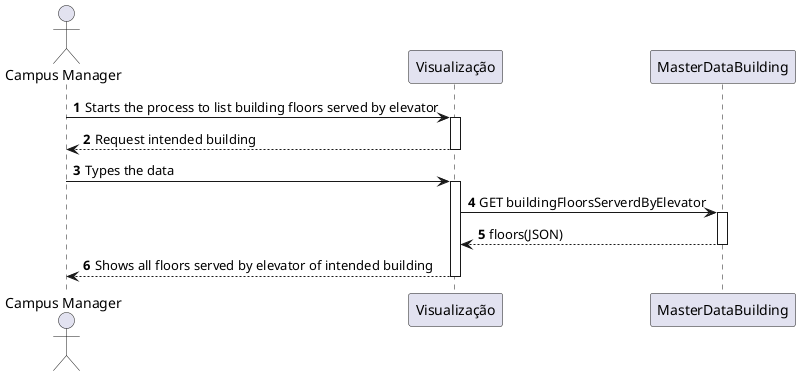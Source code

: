@startuml

autonumber
actor "Campus Manager" as CM
participant Visualização
participant "MasterDataBuilding" as GI

CM -> Visualização: Starts the process to list building floors served by elevator
activate Visualização
Visualização --> CM: Request intended building
deactivate Visualização

CM -> Visualização: Types the data
activate Visualização

Visualização -> GI: GET buildingFloorsServerdByElevator
activate GI
GI --> Visualização: floors(JSON)
deactivate GI

CM <-- Visualização: Shows all floors served by elevator of intended building
deactivate Visualização


@enduml
